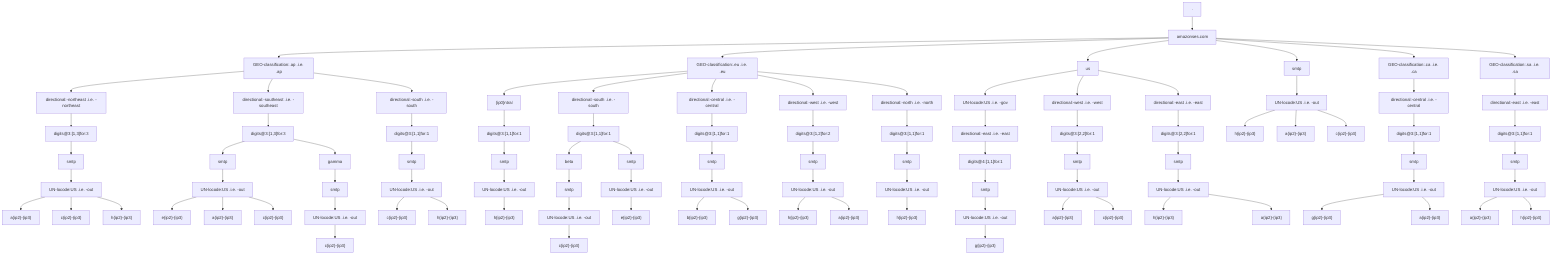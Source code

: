 flowchart TD
n0["."]
n1["amazonses.com"]
n0 --> n1
n2["GEO-classification:.ap .i.e. .ap"]
n1 --> n2
n3["directional:-northeast .i.e. -northeast"]
n2 --> n3
n4["digits@3:[1,3]for:3"]
n3 --> n4
n5["smtp"]
n4 --> n5
n6["UN-locode:US .i.e. -out"]
n5 --> n6
n7["a{ip2}-{ip3}"]
n6 --> n7
n8["c{ip2}-{ip3}"]
n6 --> n8
n9["h{ip2}-{ip3}"]
n6 --> n9
n10["directional:-southeast .i.e. -southeast"]
n2 --> n10
n11["digits@3:[1,3]for:3"]
n10 --> n11
n12["smtp"]
n11 --> n12
n13["UN-locode:US .i.e. -out"]
n12 --> n13
n14["e{ip2}-{ip3}"]
n13 --> n14
n15["a{ip2}-{ip3}"]
n13 --> n15
n16["c{ip2}-{ip3}"]
n13 --> n16
n17["gamma"]
n11 --> n17
n18["smtp"]
n17 --> n18
n19["UN-locode:US .i.e. -out"]
n18 --> n19
n20["c{ip2}-{ip3}"]
n19 --> n20
n21["directional:-south .i.e. -south"]
n2 --> n21
n22["digits@3:[1,1]for:1"]
n21 --> n22
n23["smtp"]
n22 --> n23
n24["UN-locode:US .i.e. -out"]
n23 --> n24
n25["c{ip2}-{ip3}"]
n24 --> n25
n26["h{ip2}-{ip3}"]
n24 --> n26
n27["GEO-classification:.eu .i.e. .eu"]
n1 --> n27
n28["{ip0}ntral"]
n27 --> n28
n29["digits@3:[1,1]for:1"]
n28 --> n29
n30["smtp"]
n29 --> n30
n31["UN-locode:US .i.e. -out"]
n30 --> n31
n32["h{ip2}-{ip3}"]
n31 --> n32
n33["directional:-south .i.e. -south"]
n27 --> n33
n34["digits@3:[1,1]for:1"]
n33 --> n34
n35["beta"]
n34 --> n35
n36["smtp"]
n35 --> n36
n37["UN-locode:US .i.e. -out"]
n36 --> n37
n38["c{ip2}-{ip3}"]
n37 --> n38
n39["smtp"]
n34 --> n39
n40["UN-locode:US .i.e. -out"]
n39 --> n40
n41["e{ip2}-{ip3}"]
n40 --> n41
n42["directional:-central .i.e. -central"]
n27 --> n42
n43["digits@3:[1,1]for:1"]
n42 --> n43
n44["smtp"]
n43 --> n44
n45["UN-locode:US .i.e. -out"]
n44 --> n45
n46["b{ip2}-{ip3}"]
n45 --> n46
n47["g{ip2}-{ip3}"]
n45 --> n47
n48["directional:-west .i.e. -west"]
n27 --> n48
n49["digits@3:[1,2]for:2"]
n48 --> n49
n50["smtp"]
n49 --> n50
n51["UN-locode:US .i.e. -out"]
n50 --> n51
n52["h{ip2}-{ip3}"]
n51 --> n52
n53["a{ip2}-{ip3}"]
n51 --> n53
n54["directional:-north .i.e. -north"]
n27 --> n54
n55["digits@3:[1,1]for:1"]
n54 --> n55
n56["smtp"]
n55 --> n56
n57["UN-locode:US .i.e. -out"]
n56 --> n57
n58["h{ip2}-{ip3}"]
n57 --> n58
n59["us"]
n1 --> n59
n60["UN-locode:US .i.e. -gov"]
n59 --> n60
n61["directional:-east .i.e. -east"]
n60 --> n61
n62["digits@4:[1,1]for:1"]
n61 --> n62
n63["smtp"]
n62 --> n63
n64["UN-locode:US .i.e. -out"]
n63 --> n64
n65["g{ip2}-{ip3}"]
n64 --> n65
n66["directional:-west .i.e. -west"]
n59 --> n66
n67["digits@3:[2,2]for:1"]
n66 --> n67
n68["smtp"]
n67 --> n68
n69["UN-locode:US .i.e. -out"]
n68 --> n69
n70["a{ip2}-{ip3}"]
n69 --> n70
n71["c{ip2}-{ip3}"]
n69 --> n71
n72["directional:-east .i.e. -east"]
n59 --> n72
n73["digits@3:[2,2]for:1"]
n72 --> n73
n74["smtp"]
n73 --> n74
n75["UN-locode:US .i.e. -out"]
n74 --> n75
n76["h{ip2}-{ip3}"]
n75 --> n76
n77["a{ip2}-{ip3}"]
n75 --> n77
n78["smtp"]
n1 --> n78
n79["UN-locode:US .i.e. -out"]
n78 --> n79
n80["h{ip2}-{ip3}"]
n79 --> n80
n81["a{ip2}-{ip3}"]
n79 --> n81
n82["c{ip2}-{ip3}"]
n79 --> n82
n83["GEO-classification:.ca .i.e. .ca"]
n1 --> n83
n84["directional:-central .i.e. -central"]
n83 --> n84
n85["digits@3:[1,1]for:1"]
n84 --> n85
n86["smtp"]
n85 --> n86
n87["UN-locode:US .i.e. -out"]
n86 --> n87
n88["g{ip2}-{ip3}"]
n87 --> n88
n89["a{ip2}-{ip3}"]
n87 --> n89
n90["GEO-classification:.sa .i.e. .sa"]
n1 --> n90
n91["directional:-east .i.e. -east"]
n90 --> n91
n92["digits@3:[1,1]for:1"]
n91 --> n92
n93["smtp"]
n92 --> n93
n94["UN-locode:US .i.e. -out"]
n93 --> n94
n95["a{ip2}-{ip3}"]
n94 --> n95
n96["h{ip2}-{ip3}"]
n94 --> n96